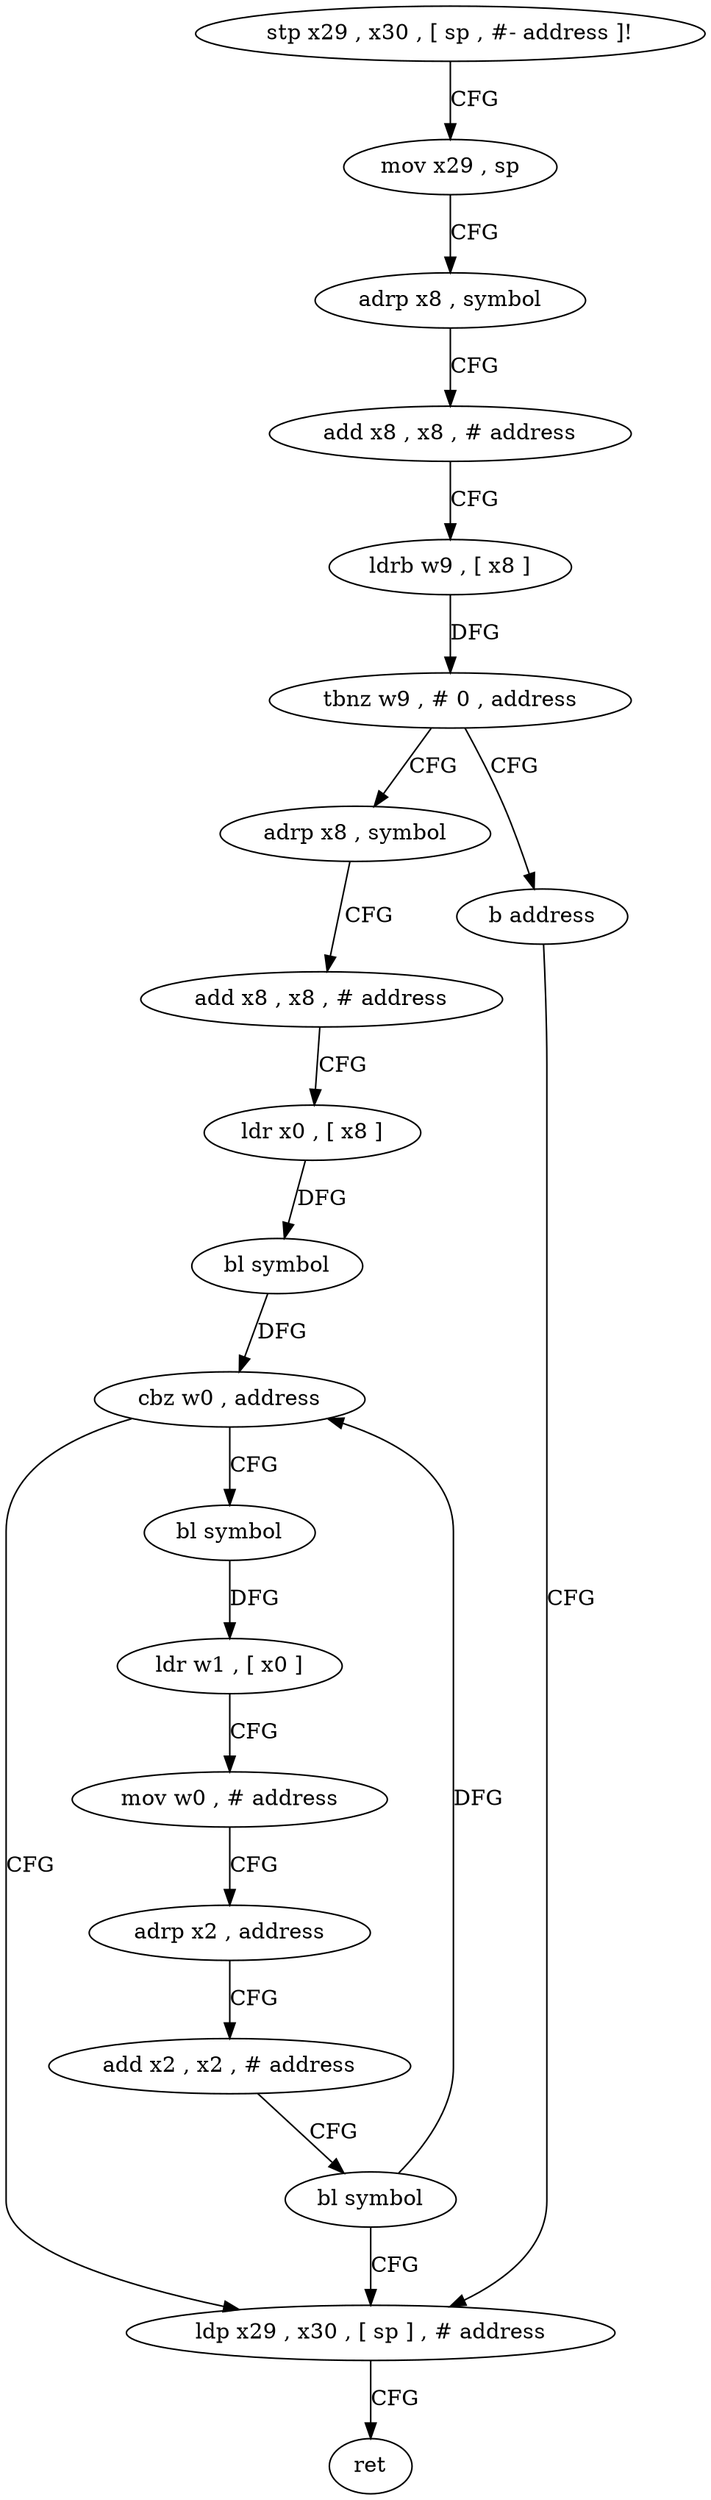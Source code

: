 digraph "func" {
"4205416" [label = "stp x29 , x30 , [ sp , #- address ]!" ]
"4205420" [label = "mov x29 , sp" ]
"4205424" [label = "adrp x8 , symbol" ]
"4205428" [label = "add x8 , x8 , # address" ]
"4205432" [label = "ldrb w9 , [ x8 ]" ]
"4205436" [label = "tbnz w9 , # 0 , address" ]
"4205444" [label = "adrp x8 , symbol" ]
"4205440" [label = "b address" ]
"4205448" [label = "add x8 , x8 , # address" ]
"4205452" [label = "ldr x0 , [ x8 ]" ]
"4205456" [label = "bl symbol" ]
"4205460" [label = "cbz w0 , address" ]
"4205488" [label = "ldp x29 , x30 , [ sp ] , # address" ]
"4205464" [label = "bl symbol" ]
"4205492" [label = "ret" ]
"4205468" [label = "ldr w1 , [ x0 ]" ]
"4205472" [label = "mov w0 , # address" ]
"4205476" [label = "adrp x2 , address" ]
"4205480" [label = "add x2 , x2 , # address" ]
"4205484" [label = "bl symbol" ]
"4205416" -> "4205420" [ label = "CFG" ]
"4205420" -> "4205424" [ label = "CFG" ]
"4205424" -> "4205428" [ label = "CFG" ]
"4205428" -> "4205432" [ label = "CFG" ]
"4205432" -> "4205436" [ label = "DFG" ]
"4205436" -> "4205444" [ label = "CFG" ]
"4205436" -> "4205440" [ label = "CFG" ]
"4205444" -> "4205448" [ label = "CFG" ]
"4205440" -> "4205488" [ label = "CFG" ]
"4205448" -> "4205452" [ label = "CFG" ]
"4205452" -> "4205456" [ label = "DFG" ]
"4205456" -> "4205460" [ label = "DFG" ]
"4205460" -> "4205488" [ label = "CFG" ]
"4205460" -> "4205464" [ label = "CFG" ]
"4205488" -> "4205492" [ label = "CFG" ]
"4205464" -> "4205468" [ label = "DFG" ]
"4205468" -> "4205472" [ label = "CFG" ]
"4205472" -> "4205476" [ label = "CFG" ]
"4205476" -> "4205480" [ label = "CFG" ]
"4205480" -> "4205484" [ label = "CFG" ]
"4205484" -> "4205488" [ label = "CFG" ]
"4205484" -> "4205460" [ label = "DFG" ]
}
